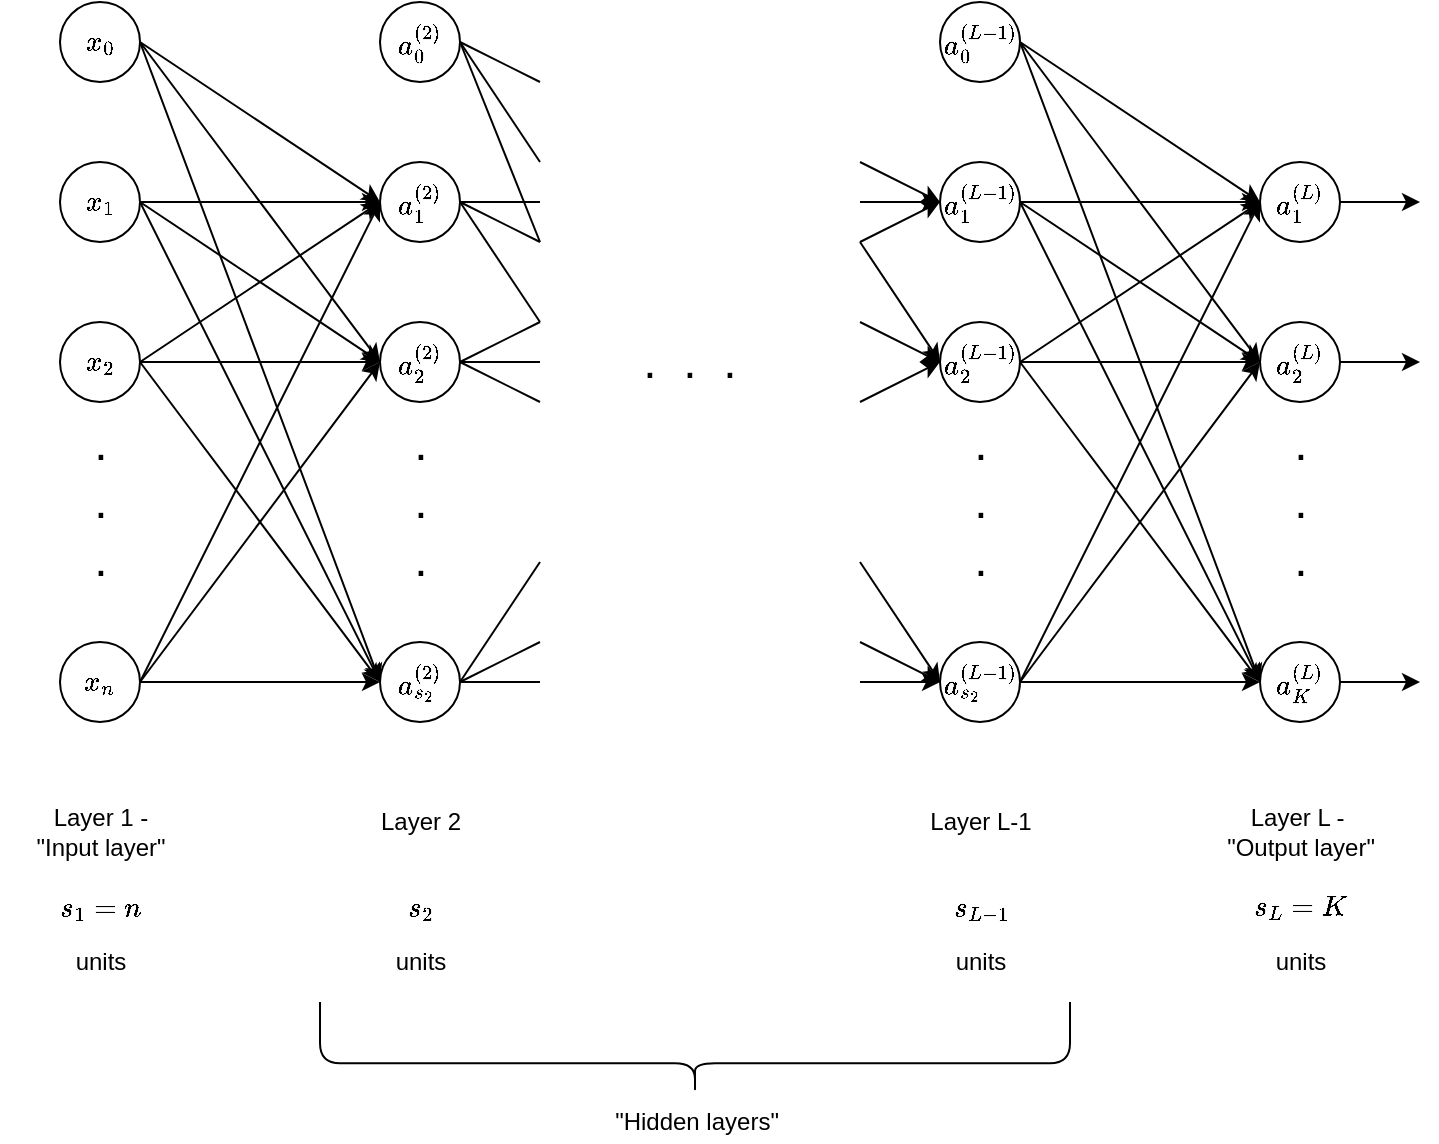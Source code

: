 <mxfile version="14.4.3" type="device"><diagram id="kB_VnyDKdqfQ-usbVAqt" name="Page-1"><mxGraphModel dx="1102" dy="552" grid="1" gridSize="10" guides="1" tooltips="1" connect="1" arrows="1" fold="1" page="1" pageScale="1" pageWidth="850" pageHeight="1100" math="1" shadow="0"><root><mxCell id="0"/><mxCell id="1" parent="0"/><mxCell id="jTmjDVQ0a6wpJ2lo-yMG-1" value="$$x_0$$" style="ellipse;whiteSpace=wrap;html=1;aspect=fixed;" vertex="1" parent="1"><mxGeometry x="80" y="80" width="40" height="40" as="geometry"/></mxCell><mxCell id="jTmjDVQ0a6wpJ2lo-yMG-2" value="&lt;span&gt;$$x_1$$&lt;/span&gt;" style="ellipse;whiteSpace=wrap;html=1;aspect=fixed;" vertex="1" parent="1"><mxGeometry x="80" y="160" width="40" height="40" as="geometry"/></mxCell><mxCell id="jTmjDVQ0a6wpJ2lo-yMG-3" value="&lt;span&gt;$$x_2$$&lt;/span&gt;" style="ellipse;whiteSpace=wrap;html=1;aspect=fixed;" vertex="1" parent="1"><mxGeometry x="80" y="240" width="40" height="40" as="geometry"/></mxCell><mxCell id="jTmjDVQ0a6wpJ2lo-yMG-4" value="&lt;span&gt;$$x_n$$&lt;/span&gt;" style="ellipse;whiteSpace=wrap;html=1;aspect=fixed;" vertex="1" parent="1"><mxGeometry x="80" y="400" width="40" height="40" as="geometry"/></mxCell><mxCell id="jTmjDVQ0a6wpJ2lo-yMG-5" value="&lt;span&gt;$$a_0^{(2)}$$&lt;/span&gt;" style="ellipse;whiteSpace=wrap;html=1;aspect=fixed;" vertex="1" parent="1"><mxGeometry x="240" y="80" width="40" height="40" as="geometry"/></mxCell><mxCell id="jTmjDVQ0a6wpJ2lo-yMG-6" value="&lt;span&gt;$$a_1^{(2)}$$&lt;/span&gt;" style="ellipse;whiteSpace=wrap;html=1;aspect=fixed;" vertex="1" parent="1"><mxGeometry x="240" y="160" width="40" height="40" as="geometry"/></mxCell><mxCell id="jTmjDVQ0a6wpJ2lo-yMG-7" value="&lt;span&gt;$$a_2^{(2)}$$&lt;/span&gt;" style="ellipse;whiteSpace=wrap;html=1;aspect=fixed;" vertex="1" parent="1"><mxGeometry x="240" y="240" width="40" height="40" as="geometry"/></mxCell><mxCell id="jTmjDVQ0a6wpJ2lo-yMG-8" value="&lt;span&gt;$$a_{s_2}^{(2)}$$&lt;/span&gt;" style="ellipse;whiteSpace=wrap;html=1;aspect=fixed;" vertex="1" parent="1"><mxGeometry x="240" y="400" width="40" height="40" as="geometry"/></mxCell><mxCell id="jTmjDVQ0a6wpJ2lo-yMG-26" style="edgeStyle=orthogonalEdgeStyle;rounded=0;orthogonalLoop=1;jettySize=auto;html=1;exitX=1;exitY=0.5;exitDx=0;exitDy=0;" edge="1" parent="1" source="jTmjDVQ0a6wpJ2lo-yMG-9"><mxGeometry relative="1" as="geometry"><mxPoint x="760" y="180" as="targetPoint"/></mxGeometry></mxCell><mxCell id="jTmjDVQ0a6wpJ2lo-yMG-9" value="$$a^{(L)}_1$$" style="ellipse;whiteSpace=wrap;html=1;aspect=fixed;" vertex="1" parent="1"><mxGeometry x="680" y="160" width="40" height="40" as="geometry"/></mxCell><mxCell id="jTmjDVQ0a6wpJ2lo-yMG-10" value="" style="endArrow=classic;html=1;exitX=1;exitY=0.5;exitDx=0;exitDy=0;entryX=0;entryY=0.5;entryDx=0;entryDy=0;" edge="1" parent="1" source="jTmjDVQ0a6wpJ2lo-yMG-1" target="jTmjDVQ0a6wpJ2lo-yMG-6"><mxGeometry width="50" height="50" relative="1" as="geometry"><mxPoint x="400" y="310" as="sourcePoint"/><mxPoint x="450" y="260" as="targetPoint"/></mxGeometry></mxCell><mxCell id="jTmjDVQ0a6wpJ2lo-yMG-11" value="" style="endArrow=classic;html=1;exitX=1;exitY=0.5;exitDx=0;exitDy=0;entryX=0;entryY=0.5;entryDx=0;entryDy=0;" edge="1" parent="1" source="jTmjDVQ0a6wpJ2lo-yMG-2" target="jTmjDVQ0a6wpJ2lo-yMG-6"><mxGeometry width="50" height="50" relative="1" as="geometry"><mxPoint x="130" y="110" as="sourcePoint"/><mxPoint x="250" y="190" as="targetPoint"/></mxGeometry></mxCell><mxCell id="jTmjDVQ0a6wpJ2lo-yMG-12" value="" style="endArrow=classic;html=1;exitX=1;exitY=0.5;exitDx=0;exitDy=0;entryX=0;entryY=0.5;entryDx=0;entryDy=0;" edge="1" parent="1" source="jTmjDVQ0a6wpJ2lo-yMG-3" target="jTmjDVQ0a6wpJ2lo-yMG-6"><mxGeometry width="50" height="50" relative="1" as="geometry"><mxPoint x="140" y="120" as="sourcePoint"/><mxPoint x="260" y="200" as="targetPoint"/></mxGeometry></mxCell><mxCell id="jTmjDVQ0a6wpJ2lo-yMG-13" value="" style="endArrow=classic;html=1;exitX=1;exitY=0.5;exitDx=0;exitDy=0;entryX=0;entryY=0.5;entryDx=0;entryDy=0;" edge="1" parent="1" source="jTmjDVQ0a6wpJ2lo-yMG-4" target="jTmjDVQ0a6wpJ2lo-yMG-6"><mxGeometry width="50" height="50" relative="1" as="geometry"><mxPoint x="150" y="130" as="sourcePoint"/><mxPoint x="270" y="210" as="targetPoint"/></mxGeometry></mxCell><mxCell id="jTmjDVQ0a6wpJ2lo-yMG-14" value="" style="endArrow=classic;html=1;exitX=1;exitY=0.5;exitDx=0;exitDy=0;entryX=0;entryY=0.5;entryDx=0;entryDy=0;" edge="1" parent="1" source="jTmjDVQ0a6wpJ2lo-yMG-1" target="jTmjDVQ0a6wpJ2lo-yMG-7"><mxGeometry width="50" height="50" relative="1" as="geometry"><mxPoint x="160" y="140" as="sourcePoint"/><mxPoint x="280" y="220" as="targetPoint"/></mxGeometry></mxCell><mxCell id="jTmjDVQ0a6wpJ2lo-yMG-15" value="" style="endArrow=classic;html=1;exitX=1;exitY=0.5;exitDx=0;exitDy=0;entryX=0;entryY=0.5;entryDx=0;entryDy=0;" edge="1" parent="1" source="jTmjDVQ0a6wpJ2lo-yMG-1" target="jTmjDVQ0a6wpJ2lo-yMG-8"><mxGeometry width="50" height="50" relative="1" as="geometry"><mxPoint x="170" y="150" as="sourcePoint"/><mxPoint x="290" y="230" as="targetPoint"/></mxGeometry></mxCell><mxCell id="jTmjDVQ0a6wpJ2lo-yMG-16" value="" style="endArrow=classic;html=1;exitX=1;exitY=0.5;exitDx=0;exitDy=0;entryX=0;entryY=0.5;entryDx=0;entryDy=0;" edge="1" parent="1" source="jTmjDVQ0a6wpJ2lo-yMG-2" target="jTmjDVQ0a6wpJ2lo-yMG-7"><mxGeometry width="50" height="50" relative="1" as="geometry"><mxPoint x="180" y="160" as="sourcePoint"/><mxPoint x="300" y="240" as="targetPoint"/></mxGeometry></mxCell><mxCell id="jTmjDVQ0a6wpJ2lo-yMG-17" value="" style="endArrow=classic;html=1;exitX=1;exitY=0.5;exitDx=0;exitDy=0;entryX=0;entryY=0.5;entryDx=0;entryDy=0;" edge="1" parent="1" source="jTmjDVQ0a6wpJ2lo-yMG-3" target="jTmjDVQ0a6wpJ2lo-yMG-7"><mxGeometry width="50" height="50" relative="1" as="geometry"><mxPoint x="190" y="170" as="sourcePoint"/><mxPoint x="310" y="250" as="targetPoint"/></mxGeometry></mxCell><mxCell id="jTmjDVQ0a6wpJ2lo-yMG-18" value="" style="endArrow=classic;html=1;exitX=1;exitY=0.5;exitDx=0;exitDy=0;entryX=0;entryY=0.5;entryDx=0;entryDy=0;" edge="1" parent="1" source="jTmjDVQ0a6wpJ2lo-yMG-4" target="jTmjDVQ0a6wpJ2lo-yMG-7"><mxGeometry width="50" height="50" relative="1" as="geometry"><mxPoint x="200" y="180" as="sourcePoint"/><mxPoint x="320" y="260" as="targetPoint"/></mxGeometry></mxCell><mxCell id="jTmjDVQ0a6wpJ2lo-yMG-19" value="" style="endArrow=classic;html=1;exitX=1;exitY=0.5;exitDx=0;exitDy=0;entryX=0;entryY=0.5;entryDx=0;entryDy=0;" edge="1" parent="1" source="jTmjDVQ0a6wpJ2lo-yMG-2" target="jTmjDVQ0a6wpJ2lo-yMG-8"><mxGeometry width="50" height="50" relative="1" as="geometry"><mxPoint x="210" y="190" as="sourcePoint"/><mxPoint x="330" y="270" as="targetPoint"/></mxGeometry></mxCell><mxCell id="jTmjDVQ0a6wpJ2lo-yMG-20" value="" style="endArrow=classic;html=1;exitX=1;exitY=0.5;exitDx=0;exitDy=0;entryX=0;entryY=0.5;entryDx=0;entryDy=0;" edge="1" parent="1" source="jTmjDVQ0a6wpJ2lo-yMG-3" target="jTmjDVQ0a6wpJ2lo-yMG-8"><mxGeometry width="50" height="50" relative="1" as="geometry"><mxPoint x="220" y="200" as="sourcePoint"/><mxPoint x="340" y="280" as="targetPoint"/></mxGeometry></mxCell><mxCell id="jTmjDVQ0a6wpJ2lo-yMG-21" value="" style="endArrow=classic;html=1;exitX=1;exitY=0.5;exitDx=0;exitDy=0;entryX=0;entryY=0.5;entryDx=0;entryDy=0;" edge="1" parent="1" source="jTmjDVQ0a6wpJ2lo-yMG-4" target="jTmjDVQ0a6wpJ2lo-yMG-8"><mxGeometry width="50" height="50" relative="1" as="geometry"><mxPoint x="230" y="210" as="sourcePoint"/><mxPoint x="350" y="290" as="targetPoint"/></mxGeometry></mxCell><mxCell id="jTmjDVQ0a6wpJ2lo-yMG-27" value="Layer 1 -&lt;br&gt;&quot;Input layer&quot;" style="text;html=1;align=center;verticalAlign=middle;resizable=0;points=[];autosize=1;" vertex="1" parent="1"><mxGeometry x="60" y="480" width="80" height="30" as="geometry"/></mxCell><mxCell id="jTmjDVQ0a6wpJ2lo-yMG-28" value="Layer 2" style="text;html=1;align=center;verticalAlign=middle;resizable=0;points=[];autosize=1;" vertex="1" parent="1"><mxGeometry x="230" y="480" width="60" height="20" as="geometry"/></mxCell><mxCell id="jTmjDVQ0a6wpJ2lo-yMG-29" value="Layer L -&amp;nbsp;&lt;br&gt;&quot;Output layer&quot;" style="text;html=1;align=center;verticalAlign=middle;resizable=0;points=[];autosize=1;" vertex="1" parent="1"><mxGeometry x="655" y="480" width="90" height="30" as="geometry"/></mxCell><mxCell id="jTmjDVQ0a6wpJ2lo-yMG-32" value="&lt;font style=&quot;font-size: 24px&quot;&gt;.&lt;br&gt;.&lt;br&gt;.&lt;/font&gt;" style="text;html=1;align=center;verticalAlign=middle;resizable=0;points=[];autosize=1;" vertex="1" parent="1"><mxGeometry x="90" y="300" width="20" height="60" as="geometry"/></mxCell><mxCell id="jTmjDVQ0a6wpJ2lo-yMG-33" value="$$s_1=n$$ units" style="text;html=1;align=center;verticalAlign=middle;resizable=0;points=[];autosize=1;" vertex="1" parent="1"><mxGeometry x="50" y="530" width="100" height="20" as="geometry"/></mxCell><mxCell id="jTmjDVQ0a6wpJ2lo-yMG-34" value="$$s_2$$ units" style="text;html=1;align=center;verticalAlign=middle;resizable=0;points=[];autosize=1;" vertex="1" parent="1"><mxGeometry x="215" y="530" width="90" height="20" as="geometry"/></mxCell><mxCell id="jTmjDVQ0a6wpJ2lo-yMG-35" value="" style="endArrow=none;html=1;exitX=1;exitY=0.5;exitDx=0;exitDy=0;" edge="1" parent="1" source="jTmjDVQ0a6wpJ2lo-yMG-5"><mxGeometry width="50" height="50" relative="1" as="geometry"><mxPoint x="400" y="250" as="sourcePoint"/><mxPoint x="320" y="120" as="targetPoint"/></mxGeometry></mxCell><mxCell id="jTmjDVQ0a6wpJ2lo-yMG-36" value="" style="endArrow=none;html=1;exitX=1;exitY=0.5;exitDx=0;exitDy=0;" edge="1" parent="1" source="jTmjDVQ0a6wpJ2lo-yMG-5"><mxGeometry width="50" height="50" relative="1" as="geometry"><mxPoint x="290" y="110" as="sourcePoint"/><mxPoint x="320" y="200" as="targetPoint"/></mxGeometry></mxCell><mxCell id="jTmjDVQ0a6wpJ2lo-yMG-37" value="" style="endArrow=none;html=1;exitX=1;exitY=0.5;exitDx=0;exitDy=0;" edge="1" parent="1" source="jTmjDVQ0a6wpJ2lo-yMG-5"><mxGeometry width="50" height="50" relative="1" as="geometry"><mxPoint x="300" y="120" as="sourcePoint"/><mxPoint x="320" y="160" as="targetPoint"/></mxGeometry></mxCell><mxCell id="jTmjDVQ0a6wpJ2lo-yMG-38" value="" style="endArrow=none;html=1;exitX=1;exitY=0.5;exitDx=0;exitDy=0;" edge="1" parent="1" source="jTmjDVQ0a6wpJ2lo-yMG-6"><mxGeometry width="50" height="50" relative="1" as="geometry"><mxPoint x="310" y="130" as="sourcePoint"/><mxPoint x="320" y="180" as="targetPoint"/></mxGeometry></mxCell><mxCell id="jTmjDVQ0a6wpJ2lo-yMG-39" value="" style="endArrow=none;html=1;exitX=1;exitY=0.5;exitDx=0;exitDy=0;" edge="1" parent="1" source="jTmjDVQ0a6wpJ2lo-yMG-6"><mxGeometry width="50" height="50" relative="1" as="geometry"><mxPoint x="320" y="140" as="sourcePoint"/><mxPoint x="320" y="200" as="targetPoint"/></mxGeometry></mxCell><mxCell id="jTmjDVQ0a6wpJ2lo-yMG-40" value="" style="endArrow=none;html=1;exitX=1;exitY=0.5;exitDx=0;exitDy=0;" edge="1" parent="1" source="jTmjDVQ0a6wpJ2lo-yMG-6"><mxGeometry width="50" height="50" relative="1" as="geometry"><mxPoint x="330" y="150" as="sourcePoint"/><mxPoint x="320" y="240" as="targetPoint"/></mxGeometry></mxCell><mxCell id="jTmjDVQ0a6wpJ2lo-yMG-41" value="" style="endArrow=none;html=1;exitX=1;exitY=0.5;exitDx=0;exitDy=0;" edge="1" parent="1" source="jTmjDVQ0a6wpJ2lo-yMG-7"><mxGeometry width="50" height="50" relative="1" as="geometry"><mxPoint x="340" y="160" as="sourcePoint"/><mxPoint x="320" y="260" as="targetPoint"/></mxGeometry></mxCell><mxCell id="jTmjDVQ0a6wpJ2lo-yMG-42" value="" style="endArrow=none;html=1;exitX=1;exitY=0.5;exitDx=0;exitDy=0;" edge="1" parent="1" source="jTmjDVQ0a6wpJ2lo-yMG-7"><mxGeometry width="50" height="50" relative="1" as="geometry"><mxPoint x="350" y="170" as="sourcePoint"/><mxPoint x="320" y="240" as="targetPoint"/></mxGeometry></mxCell><mxCell id="jTmjDVQ0a6wpJ2lo-yMG-43" value="" style="endArrow=none;html=1;exitX=1;exitY=0.5;exitDx=0;exitDy=0;" edge="1" parent="1" source="jTmjDVQ0a6wpJ2lo-yMG-7"><mxGeometry width="50" height="50" relative="1" as="geometry"><mxPoint x="360" y="180" as="sourcePoint"/><mxPoint x="320" y="280" as="targetPoint"/></mxGeometry></mxCell><mxCell id="jTmjDVQ0a6wpJ2lo-yMG-44" value="" style="endArrow=none;html=1;exitX=1;exitY=0.5;exitDx=0;exitDy=0;" edge="1" parent="1" source="jTmjDVQ0a6wpJ2lo-yMG-8"><mxGeometry width="50" height="50" relative="1" as="geometry"><mxPoint x="370" y="190" as="sourcePoint"/><mxPoint x="320" y="360" as="targetPoint"/></mxGeometry></mxCell><mxCell id="jTmjDVQ0a6wpJ2lo-yMG-45" value="" style="endArrow=none;html=1;exitX=1;exitY=0.5;exitDx=0;exitDy=0;" edge="1" parent="1" source="jTmjDVQ0a6wpJ2lo-yMG-8"><mxGeometry width="50" height="50" relative="1" as="geometry"><mxPoint x="380" y="200" as="sourcePoint"/><mxPoint x="320" y="400" as="targetPoint"/></mxGeometry></mxCell><mxCell id="jTmjDVQ0a6wpJ2lo-yMG-46" value="" style="endArrow=none;html=1;exitX=1;exitY=0.5;exitDx=0;exitDy=0;" edge="1" parent="1" source="jTmjDVQ0a6wpJ2lo-yMG-8"><mxGeometry width="50" height="50" relative="1" as="geometry"><mxPoint x="390" y="210" as="sourcePoint"/><mxPoint x="320" y="420" as="targetPoint"/></mxGeometry></mxCell><mxCell id="jTmjDVQ0a6wpJ2lo-yMG-47" value="&lt;font style=&quot;font-size: 24px&quot;&gt;.&amp;nbsp; .&amp;nbsp; .&lt;/font&gt;" style="text;html=1;strokeColor=none;fillColor=none;align=center;verticalAlign=middle;whiteSpace=wrap;rounded=0;" vertex="1" parent="1"><mxGeometry x="365" y="250" width="60" height="20" as="geometry"/></mxCell><mxCell id="jTmjDVQ0a6wpJ2lo-yMG-48" value="&lt;span&gt;$$a_0^{(L-1)}$$&lt;/span&gt;" style="ellipse;whiteSpace=wrap;html=1;aspect=fixed;" vertex="1" parent="1"><mxGeometry x="520" y="80" width="40" height="40" as="geometry"/></mxCell><mxCell id="jTmjDVQ0a6wpJ2lo-yMG-49" value="&lt;span&gt;$$a_1^{(L-1)}$$&lt;/span&gt;" style="ellipse;whiteSpace=wrap;html=1;aspect=fixed;" vertex="1" parent="1"><mxGeometry x="520" y="160" width="40" height="40" as="geometry"/></mxCell><mxCell id="jTmjDVQ0a6wpJ2lo-yMG-50" value="&lt;span&gt;$$a_2^{(L-1)}$$&lt;/span&gt;" style="ellipse;whiteSpace=wrap;html=1;aspect=fixed;" vertex="1" parent="1"><mxGeometry x="520" y="240" width="40" height="40" as="geometry"/></mxCell><mxCell id="jTmjDVQ0a6wpJ2lo-yMG-51" value="&lt;span&gt;$$a_{s_2}^{(L-1)}$$&lt;/span&gt;" style="ellipse;whiteSpace=wrap;html=1;aspect=fixed;" vertex="1" parent="1"><mxGeometry x="520" y="400" width="40" height="40" as="geometry"/></mxCell><mxCell id="jTmjDVQ0a6wpJ2lo-yMG-52" value="Layer L-1" style="text;html=1;align=center;verticalAlign=middle;resizable=0;points=[];autosize=1;" vertex="1" parent="1"><mxGeometry x="505" y="480" width="70" height="20" as="geometry"/></mxCell><mxCell id="jTmjDVQ0a6wpJ2lo-yMG-53" value="$$s_{L-1}$$ units" style="text;html=1;align=center;verticalAlign=middle;resizable=0;points=[];autosize=1;" vertex="1" parent="1"><mxGeometry x="485" y="530" width="110" height="20" as="geometry"/></mxCell><mxCell id="jTmjDVQ0a6wpJ2lo-yMG-54" value="" style="endArrow=classic;html=1;entryX=0;entryY=0.5;entryDx=0;entryDy=0;" edge="1" parent="1" target="jTmjDVQ0a6wpJ2lo-yMG-49"><mxGeometry width="50" height="50" relative="1" as="geometry"><mxPoint x="480" y="160" as="sourcePoint"/><mxPoint x="450" y="310" as="targetPoint"/></mxGeometry></mxCell><mxCell id="jTmjDVQ0a6wpJ2lo-yMG-57" value="" style="endArrow=classic;html=1;entryX=0;entryY=0.5;entryDx=0;entryDy=0;" edge="1" parent="1" target="jTmjDVQ0a6wpJ2lo-yMG-49"><mxGeometry width="50" height="50" relative="1" as="geometry"><mxPoint x="480" y="180" as="sourcePoint"/><mxPoint x="510" y="200" as="targetPoint"/></mxGeometry></mxCell><mxCell id="jTmjDVQ0a6wpJ2lo-yMG-58" value="" style="endArrow=classic;html=1;entryX=0;entryY=0.5;entryDx=0;entryDy=0;" edge="1" parent="1" target="jTmjDVQ0a6wpJ2lo-yMG-49"><mxGeometry width="50" height="50" relative="1" as="geometry"><mxPoint x="480" y="200" as="sourcePoint"/><mxPoint x="540" y="200" as="targetPoint"/></mxGeometry></mxCell><mxCell id="jTmjDVQ0a6wpJ2lo-yMG-59" value="" style="endArrow=classic;html=1;entryX=0;entryY=0.5;entryDx=0;entryDy=0;" edge="1" parent="1" target="jTmjDVQ0a6wpJ2lo-yMG-50"><mxGeometry width="50" height="50" relative="1" as="geometry"><mxPoint x="480" y="200" as="sourcePoint"/><mxPoint x="550" y="210" as="targetPoint"/></mxGeometry></mxCell><mxCell id="jTmjDVQ0a6wpJ2lo-yMG-60" value="" style="endArrow=classic;html=1;entryX=0;entryY=0.5;entryDx=0;entryDy=0;" edge="1" parent="1" target="jTmjDVQ0a6wpJ2lo-yMG-50"><mxGeometry width="50" height="50" relative="1" as="geometry"><mxPoint x="480" y="240" as="sourcePoint"/><mxPoint x="560" y="220" as="targetPoint"/></mxGeometry></mxCell><mxCell id="jTmjDVQ0a6wpJ2lo-yMG-61" value="" style="endArrow=classic;html=1;entryX=0;entryY=0.5;entryDx=0;entryDy=0;" edge="1" parent="1" target="jTmjDVQ0a6wpJ2lo-yMG-50"><mxGeometry width="50" height="50" relative="1" as="geometry"><mxPoint x="480" y="280" as="sourcePoint"/><mxPoint x="570" y="230" as="targetPoint"/></mxGeometry></mxCell><mxCell id="jTmjDVQ0a6wpJ2lo-yMG-62" value="" style="endArrow=classic;html=1;entryX=0;entryY=0.5;entryDx=0;entryDy=0;" edge="1" parent="1" target="jTmjDVQ0a6wpJ2lo-yMG-51"><mxGeometry width="50" height="50" relative="1" as="geometry"><mxPoint x="480" y="420" as="sourcePoint"/><mxPoint x="580" y="240" as="targetPoint"/></mxGeometry></mxCell><mxCell id="jTmjDVQ0a6wpJ2lo-yMG-63" value="" style="endArrow=classic;html=1;entryX=0;entryY=0.5;entryDx=0;entryDy=0;" edge="1" parent="1" target="jTmjDVQ0a6wpJ2lo-yMG-51"><mxGeometry width="50" height="50" relative="1" as="geometry"><mxPoint x="480" y="400" as="sourcePoint"/><mxPoint x="590" y="250" as="targetPoint"/></mxGeometry></mxCell><mxCell id="jTmjDVQ0a6wpJ2lo-yMG-64" value="" style="endArrow=classic;html=1;entryX=0;entryY=0.5;entryDx=0;entryDy=0;" edge="1" parent="1" target="jTmjDVQ0a6wpJ2lo-yMG-51"><mxGeometry width="50" height="50" relative="1" as="geometry"><mxPoint x="480" y="360" as="sourcePoint"/><mxPoint x="600" y="260" as="targetPoint"/></mxGeometry></mxCell><mxCell id="jTmjDVQ0a6wpJ2lo-yMG-66" style="edgeStyle=orthogonalEdgeStyle;rounded=0;orthogonalLoop=1;jettySize=auto;html=1;exitX=1;exitY=0.5;exitDx=0;exitDy=0;" edge="1" parent="1" source="jTmjDVQ0a6wpJ2lo-yMG-67"><mxGeometry relative="1" as="geometry"><mxPoint x="760" y="260" as="targetPoint"/></mxGeometry></mxCell><mxCell id="jTmjDVQ0a6wpJ2lo-yMG-67" value="$$a^{(L)}_2$$" style="ellipse;whiteSpace=wrap;html=1;aspect=fixed;" vertex="1" parent="1"><mxGeometry x="680" y="240" width="40" height="40" as="geometry"/></mxCell><mxCell id="jTmjDVQ0a6wpJ2lo-yMG-68" style="edgeStyle=orthogonalEdgeStyle;rounded=0;orthogonalLoop=1;jettySize=auto;html=1;exitX=1;exitY=0.5;exitDx=0;exitDy=0;" edge="1" parent="1" source="jTmjDVQ0a6wpJ2lo-yMG-69"><mxGeometry relative="1" as="geometry"><mxPoint x="760" y="420" as="targetPoint"/></mxGeometry></mxCell><mxCell id="jTmjDVQ0a6wpJ2lo-yMG-69" value="$$a^{(L)}_{K}$$" style="ellipse;whiteSpace=wrap;html=1;aspect=fixed;" vertex="1" parent="1"><mxGeometry x="680" y="400" width="40" height="40" as="geometry"/></mxCell><mxCell id="jTmjDVQ0a6wpJ2lo-yMG-70" value="$$s_L=K$$ units" style="text;html=1;align=center;verticalAlign=middle;resizable=0;points=[];autosize=1;" vertex="1" parent="1"><mxGeometry x="645" y="530" width="110" height="20" as="geometry"/></mxCell><mxCell id="jTmjDVQ0a6wpJ2lo-yMG-71" value="" style="endArrow=classic;html=1;exitX=1;exitY=0.5;exitDx=0;exitDy=0;entryX=0;entryY=0.5;entryDx=0;entryDy=0;" edge="1" parent="1" source="jTmjDVQ0a6wpJ2lo-yMG-49" target="jTmjDVQ0a6wpJ2lo-yMG-9"><mxGeometry width="50" height="50" relative="1" as="geometry"><mxPoint x="400" y="410" as="sourcePoint"/><mxPoint x="450" y="360" as="targetPoint"/></mxGeometry></mxCell><mxCell id="jTmjDVQ0a6wpJ2lo-yMG-72" value="" style="endArrow=classic;html=1;exitX=1;exitY=0.5;exitDx=0;exitDy=0;entryX=0;entryY=0.5;entryDx=0;entryDy=0;" edge="1" parent="1" source="jTmjDVQ0a6wpJ2lo-yMG-48" target="jTmjDVQ0a6wpJ2lo-yMG-9"><mxGeometry width="50" height="50" relative="1" as="geometry"><mxPoint x="570" y="190" as="sourcePoint"/><mxPoint x="690" y="190" as="targetPoint"/></mxGeometry></mxCell><mxCell id="jTmjDVQ0a6wpJ2lo-yMG-73" value="" style="endArrow=classic;html=1;exitX=1;exitY=0.5;exitDx=0;exitDy=0;entryX=0;entryY=0.5;entryDx=0;entryDy=0;" edge="1" parent="1" source="jTmjDVQ0a6wpJ2lo-yMG-50" target="jTmjDVQ0a6wpJ2lo-yMG-9"><mxGeometry width="50" height="50" relative="1" as="geometry"><mxPoint x="580" y="200" as="sourcePoint"/><mxPoint x="700" y="200" as="targetPoint"/></mxGeometry></mxCell><mxCell id="jTmjDVQ0a6wpJ2lo-yMG-74" value="" style="endArrow=classic;html=1;exitX=1;exitY=0.5;exitDx=0;exitDy=0;entryX=0;entryY=0.5;entryDx=0;entryDy=0;" edge="1" parent="1" source="jTmjDVQ0a6wpJ2lo-yMG-51" target="jTmjDVQ0a6wpJ2lo-yMG-9"><mxGeometry width="50" height="50" relative="1" as="geometry"><mxPoint x="590" y="210" as="sourcePoint"/><mxPoint x="710" y="210" as="targetPoint"/></mxGeometry></mxCell><mxCell id="jTmjDVQ0a6wpJ2lo-yMG-75" value="&lt;font style=&quot;font-size: 24px&quot;&gt;.&lt;br&gt;.&lt;br&gt;.&lt;/font&gt;" style="text;html=1;align=center;verticalAlign=middle;resizable=0;points=[];autosize=1;" vertex="1" parent="1"><mxGeometry x="250" y="300" width="20" height="60" as="geometry"/></mxCell><mxCell id="jTmjDVQ0a6wpJ2lo-yMG-76" value="&lt;font style=&quot;font-size: 24px&quot;&gt;.&lt;br&gt;.&lt;br&gt;.&lt;/font&gt;" style="text;html=1;align=center;verticalAlign=middle;resizable=0;points=[];autosize=1;" vertex="1" parent="1"><mxGeometry x="530" y="300" width="20" height="60" as="geometry"/></mxCell><mxCell id="jTmjDVQ0a6wpJ2lo-yMG-77" value="&lt;font style=&quot;font-size: 24px&quot;&gt;.&lt;br&gt;.&lt;br&gt;.&lt;/font&gt;" style="text;html=1;align=center;verticalAlign=middle;resizable=0;points=[];autosize=1;" vertex="1" parent="1"><mxGeometry x="690" y="300" width="20" height="60" as="geometry"/></mxCell><mxCell id="jTmjDVQ0a6wpJ2lo-yMG-79" value="" style="endArrow=classic;html=1;exitX=1;exitY=0.5;exitDx=0;exitDy=0;entryX=0;entryY=0.5;entryDx=0;entryDy=0;" edge="1" parent="1" source="jTmjDVQ0a6wpJ2lo-yMG-50" target="jTmjDVQ0a6wpJ2lo-yMG-67"><mxGeometry width="50" height="50" relative="1" as="geometry"><mxPoint x="570" y="190" as="sourcePoint"/><mxPoint x="690" y="190" as="targetPoint"/></mxGeometry></mxCell><mxCell id="jTmjDVQ0a6wpJ2lo-yMG-80" value="" style="endArrow=classic;html=1;exitX=1;exitY=0.5;exitDx=0;exitDy=0;entryX=0;entryY=0.5;entryDx=0;entryDy=0;" edge="1" parent="1" source="jTmjDVQ0a6wpJ2lo-yMG-48" target="jTmjDVQ0a6wpJ2lo-yMG-67"><mxGeometry width="50" height="50" relative="1" as="geometry"><mxPoint x="580" y="200" as="sourcePoint"/><mxPoint x="700" y="200" as="targetPoint"/></mxGeometry></mxCell><mxCell id="jTmjDVQ0a6wpJ2lo-yMG-81" value="" style="endArrow=classic;html=1;exitX=1;exitY=0.5;exitDx=0;exitDy=0;entryX=0;entryY=0.5;entryDx=0;entryDy=0;" edge="1" parent="1" source="jTmjDVQ0a6wpJ2lo-yMG-49" target="jTmjDVQ0a6wpJ2lo-yMG-67"><mxGeometry width="50" height="50" relative="1" as="geometry"><mxPoint x="590" y="210" as="sourcePoint"/><mxPoint x="710" y="210" as="targetPoint"/></mxGeometry></mxCell><mxCell id="jTmjDVQ0a6wpJ2lo-yMG-82" value="" style="endArrow=classic;html=1;exitX=1;exitY=0.5;exitDx=0;exitDy=0;entryX=0;entryY=0.5;entryDx=0;entryDy=0;" edge="1" parent="1" source="jTmjDVQ0a6wpJ2lo-yMG-51" target="jTmjDVQ0a6wpJ2lo-yMG-67"><mxGeometry width="50" height="50" relative="1" as="geometry"><mxPoint x="600" y="220" as="sourcePoint"/><mxPoint x="720" y="220" as="targetPoint"/></mxGeometry></mxCell><mxCell id="jTmjDVQ0a6wpJ2lo-yMG-83" value="" style="endArrow=classic;html=1;exitX=1;exitY=0.5;exitDx=0;exitDy=0;entryX=0;entryY=0.5;entryDx=0;entryDy=0;" edge="1" parent="1" source="jTmjDVQ0a6wpJ2lo-yMG-48" target="jTmjDVQ0a6wpJ2lo-yMG-69"><mxGeometry width="50" height="50" relative="1" as="geometry"><mxPoint x="610" y="230" as="sourcePoint"/><mxPoint x="730" y="230" as="targetPoint"/></mxGeometry></mxCell><mxCell id="jTmjDVQ0a6wpJ2lo-yMG-84" value="" style="endArrow=classic;html=1;exitX=1;exitY=0.5;exitDx=0;exitDy=0;entryX=0;entryY=0.5;entryDx=0;entryDy=0;" edge="1" parent="1" source="jTmjDVQ0a6wpJ2lo-yMG-49" target="jTmjDVQ0a6wpJ2lo-yMG-69"><mxGeometry width="50" height="50" relative="1" as="geometry"><mxPoint x="620" y="240" as="sourcePoint"/><mxPoint x="740" y="240" as="targetPoint"/></mxGeometry></mxCell><mxCell id="jTmjDVQ0a6wpJ2lo-yMG-85" value="" style="endArrow=classic;html=1;exitX=1;exitY=0.5;exitDx=0;exitDy=0;entryX=0;entryY=0.5;entryDx=0;entryDy=0;" edge="1" parent="1" source="jTmjDVQ0a6wpJ2lo-yMG-50" target="jTmjDVQ0a6wpJ2lo-yMG-69"><mxGeometry width="50" height="50" relative="1" as="geometry"><mxPoint x="630" y="250" as="sourcePoint"/><mxPoint x="750" y="250" as="targetPoint"/></mxGeometry></mxCell><mxCell id="jTmjDVQ0a6wpJ2lo-yMG-86" value="" style="endArrow=classic;html=1;exitX=1;exitY=0.5;exitDx=0;exitDy=0;entryX=0;entryY=0.5;entryDx=0;entryDy=0;" edge="1" parent="1" source="jTmjDVQ0a6wpJ2lo-yMG-51" target="jTmjDVQ0a6wpJ2lo-yMG-69"><mxGeometry width="50" height="50" relative="1" as="geometry"><mxPoint x="640" y="260" as="sourcePoint"/><mxPoint x="760" y="260" as="targetPoint"/></mxGeometry></mxCell><mxCell id="jTmjDVQ0a6wpJ2lo-yMG-87" value="" style="shape=curlyBracket;whiteSpace=wrap;html=1;rounded=1;size=0.338;rotation=-90;" vertex="1" parent="1"><mxGeometry x="374.38" y="415.63" width="46.25" height="375" as="geometry"/></mxCell><mxCell id="jTmjDVQ0a6wpJ2lo-yMG-89" value="&quot;Hidden layers&quot;" style="text;html=1;align=center;verticalAlign=middle;resizable=0;points=[];autosize=1;" vertex="1" parent="1"><mxGeometry x="347.51" y="630" width="100" height="20" as="geometry"/></mxCell></root></mxGraphModel></diagram></mxfile>